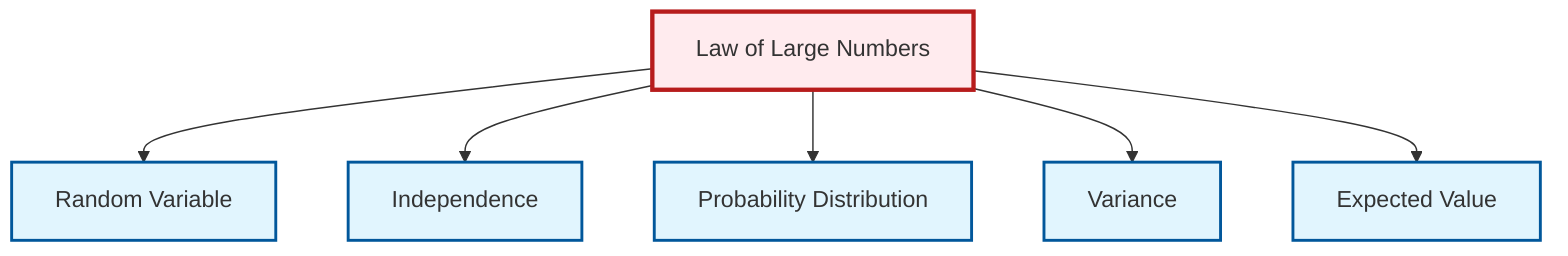 graph TD
    classDef definition fill:#e1f5fe,stroke:#01579b,stroke-width:2px
    classDef theorem fill:#f3e5f5,stroke:#4a148c,stroke-width:2px
    classDef axiom fill:#fff3e0,stroke:#e65100,stroke-width:2px
    classDef example fill:#e8f5e9,stroke:#1b5e20,stroke-width:2px
    classDef current fill:#ffebee,stroke:#b71c1c,stroke-width:3px
    thm-law-of-large-numbers["Law of Large Numbers"]:::theorem
    def-independence["Independence"]:::definition
    def-random-variable["Random Variable"]:::definition
    def-variance["Variance"]:::definition
    def-expectation["Expected Value"]:::definition
    def-probability-distribution["Probability Distribution"]:::definition
    thm-law-of-large-numbers --> def-random-variable
    thm-law-of-large-numbers --> def-independence
    thm-law-of-large-numbers --> def-probability-distribution
    thm-law-of-large-numbers --> def-variance
    thm-law-of-large-numbers --> def-expectation
    class thm-law-of-large-numbers current